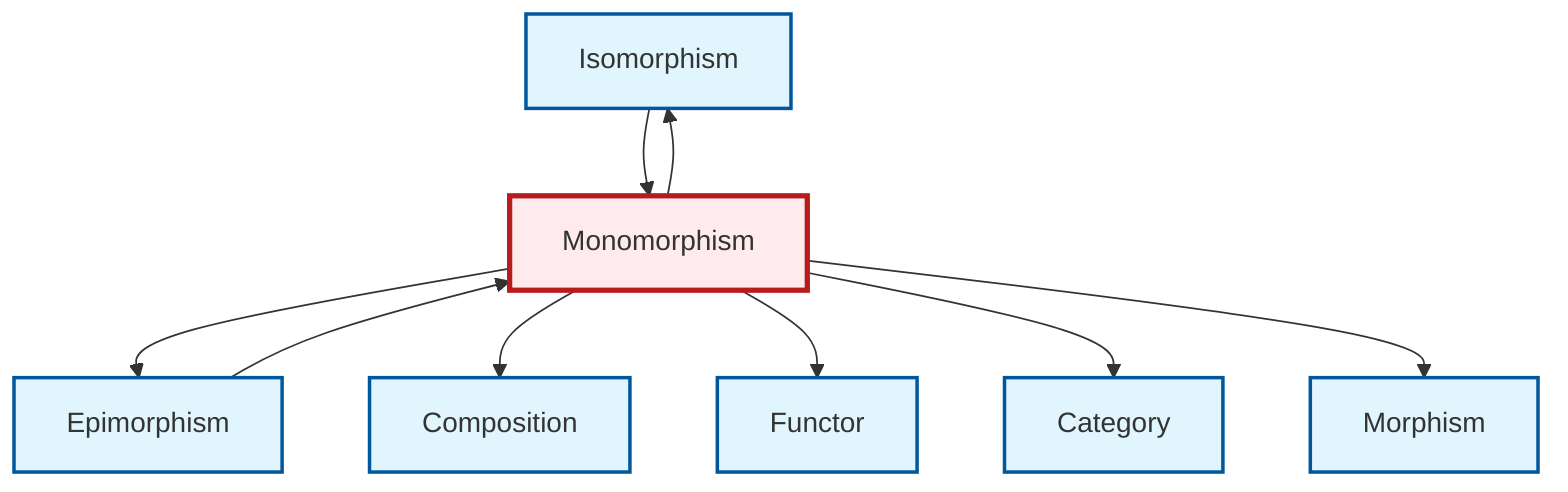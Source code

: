 graph TD
    classDef definition fill:#e1f5fe,stroke:#01579b,stroke-width:2px
    classDef theorem fill:#f3e5f5,stroke:#4a148c,stroke-width:2px
    classDef axiom fill:#fff3e0,stroke:#e65100,stroke-width:2px
    classDef example fill:#e8f5e9,stroke:#1b5e20,stroke-width:2px
    classDef current fill:#ffebee,stroke:#b71c1c,stroke-width:3px
    def-composition["Composition"]:::definition
    def-isomorphism["Isomorphism"]:::definition
    def-functor["Functor"]:::definition
    def-category["Category"]:::definition
    def-epimorphism["Epimorphism"]:::definition
    def-morphism["Morphism"]:::definition
    def-monomorphism["Monomorphism"]:::definition
    def-monomorphism --> def-epimorphism
    def-isomorphism --> def-monomorphism
    def-monomorphism --> def-composition
    def-monomorphism --> def-functor
    def-monomorphism --> def-category
    def-epimorphism --> def-monomorphism
    def-monomorphism --> def-morphism
    def-monomorphism --> def-isomorphism
    class def-monomorphism current